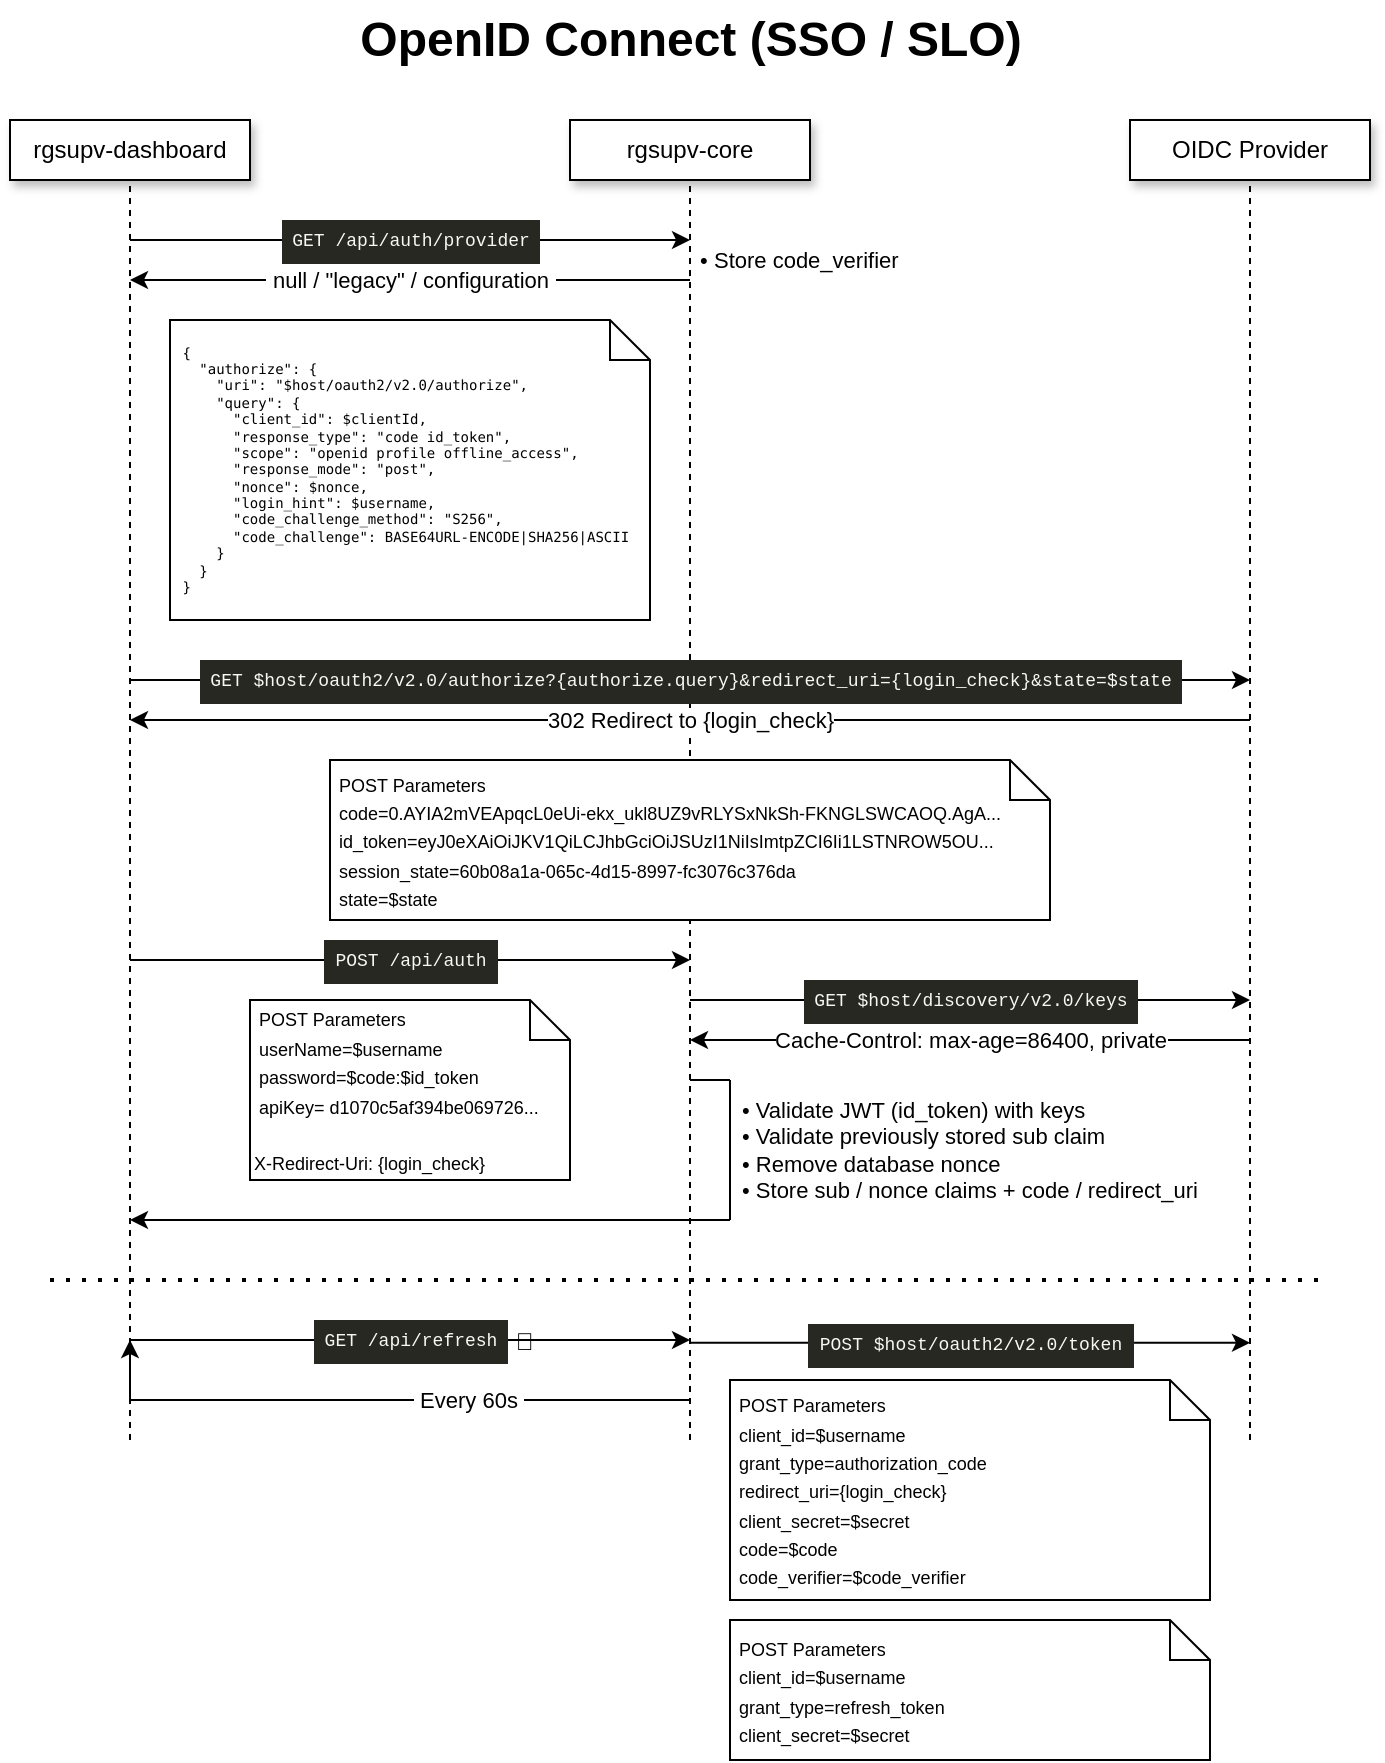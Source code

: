 <mxfile version="21.0.10" type="github"><diagram name="Page-1" id="0rqpPPYNE5eWZq-o4eVZ"><mxGraphModel dx="954" dy="623" grid="1" gridSize="10" guides="1" tooltips="1" connect="1" arrows="1" fold="1" page="1" pageScale="1" pageWidth="827" pageHeight="1169" math="0" shadow="0"><root><mxCell id="0"/><mxCell id="1" parent="0"/><mxCell id="JdvGjhdQ9w-dd_1g16pe-1" value="rgsupv-dashboard" style="rounded=0;whiteSpace=wrap;html=1;shadow=1;glass=0;perimeterSpacing=0;strokeColor=default;" parent="1" vertex="1"><mxGeometry x="40" y="80" width="120" height="30" as="geometry"/></mxCell><mxCell id="JdvGjhdQ9w-dd_1g16pe-2" value="rgsupv-core" style="rounded=0;whiteSpace=wrap;html=1;shadow=1;" parent="1" vertex="1"><mxGeometry x="320" y="80" width="120" height="30" as="geometry"/></mxCell><mxCell id="JdvGjhdQ9w-dd_1g16pe-3" value="" style="endArrow=classic;html=1;rounded=0;" parent="1" edge="1"><mxGeometry width="50" height="50" relative="1" as="geometry"><mxPoint x="100" y="140" as="sourcePoint"/><mxPoint x="380" y="140" as="targetPoint"/></mxGeometry></mxCell><mxCell id="JdvGjhdQ9w-dd_1g16pe-9" value="&lt;div style=&quot;color: rgb(248, 248, 242); background-color: rgb(39, 40, 34); font-family: Menlo, Monaco, &amp;quot;Courier New&amp;quot;, monospace; line-height: 21px;&quot;&gt;&lt;font style=&quot;font-size: 9px;&quot;&gt;&amp;nbsp;GET /api/auth/provider&amp;nbsp;&lt;/font&gt;&lt;/div&gt;" style="edgeLabel;html=1;align=center;verticalAlign=middle;resizable=0;points=[];" parent="JdvGjhdQ9w-dd_1g16pe-3" vertex="1" connectable="0"><mxGeometry relative="1" as="geometry"><mxPoint as="offset"/></mxGeometry></mxCell><mxCell id="JdvGjhdQ9w-dd_1g16pe-4" value="" style="endArrow=none;dashed=1;html=1;rounded=0;entryX=0.5;entryY=1;entryDx=0;entryDy=0;" parent="1" target="JdvGjhdQ9w-dd_1g16pe-1" edge="1"><mxGeometry width="50" height="50" relative="1" as="geometry"><mxPoint x="100" y="740" as="sourcePoint"/><mxPoint x="440" y="270" as="targetPoint"/></mxGeometry></mxCell><mxCell id="JdvGjhdQ9w-dd_1g16pe-7" value="" style="endArrow=none;dashed=1;html=1;rounded=0;entryX=0.5;entryY=1;entryDx=0;entryDy=0;" parent="1" target="JdvGjhdQ9w-dd_1g16pe-2" edge="1"><mxGeometry width="50" height="50" relative="1" as="geometry"><mxPoint x="380" y="740" as="sourcePoint"/><mxPoint x="440" y="270" as="targetPoint"/></mxGeometry></mxCell><mxCell id="JdvGjhdQ9w-dd_1g16pe-8" value="OpenID Connect (SSO / SLO)" style="text;strokeColor=none;fillColor=none;html=1;fontSize=24;fontStyle=1;verticalAlign=middle;align=center;" parent="1" vertex="1"><mxGeometry x="40" y="20" width="680" height="40" as="geometry"/></mxCell><mxCell id="JdvGjhdQ9w-dd_1g16pe-13" value="" style="group" parent="1" vertex="1" connectable="0"><mxGeometry x="100" y="160" width="280" height="170" as="geometry"/></mxCell><mxCell id="JdvGjhdQ9w-dd_1g16pe-10" value="" style="endArrow=classic;html=1;rounded=0;" parent="JdvGjhdQ9w-dd_1g16pe-13" edge="1"><mxGeometry width="50" height="50" relative="1" as="geometry"><mxPoint x="280" as="sourcePoint"/><mxPoint as="targetPoint"/></mxGeometry></mxCell><mxCell id="JdvGjhdQ9w-dd_1g16pe-11" value="&amp;nbsp;null / &quot;legacy&quot; / configuration&amp;nbsp;" style="edgeLabel;html=1;align=center;verticalAlign=middle;resizable=0;points=[];" parent="JdvGjhdQ9w-dd_1g16pe-10" vertex="1" connectable="0"><mxGeometry relative="1" as="geometry"><mxPoint as="offset"/></mxGeometry></mxCell><mxCell id="JdvGjhdQ9w-dd_1g16pe-12" value="&lt;pre style=&quot;font-size: 7px;&quot;&gt;&lt;span style=&quot;background-color: initial;&quot;&gt;&lt;font style=&quot;font-size: 7px;&quot;&gt; {&lt;br&gt;&lt;/font&gt;&lt;/span&gt;&lt;span style=&quot;background-color: initial;&quot;&gt;&lt;font style=&quot;font-size: 7px;&quot;&gt;&amp;nbsp;  &quot;authorize&quot;: {&lt;br&gt;&lt;/font&gt;&lt;/span&gt;&lt;font style=&quot;font-size: 7px;&quot;&gt;&amp;nbsp;  &amp;nbsp; &quot;uri&quot;: &quot;$host/oauth2/v2.0/authorize&quot;,&lt;br&gt;&lt;/font&gt;&lt;font style=&quot;font-size: 7px;&quot;&gt;&amp;nbsp; &amp;nbsp;  &quot;query&quot;: {&lt;br&gt;&lt;/font&gt;&lt;font style=&quot;font-size: 7px;&quot;&gt;&amp;nbsp; &amp;nbsp;  &amp;nbsp; &quot;client_id&quot;: $clientId,&lt;br&gt;&lt;/font&gt;&lt;font style=&quot;font-size: 7px;&quot;&gt;&amp;nbsp; &amp;nbsp;  &amp;nbsp; &quot;response_type&quot;: &quot;code id_token&quot;,&lt;br&gt;&lt;/font&gt;&lt;font style=&quot;font-size: 7px;&quot;&gt;&amp;nbsp; &amp;nbsp;  &amp;nbsp; &quot;scope&quot;: &quot;openid profile offline_access&quot;,&lt;br&gt;&lt;/font&gt;&lt;font style=&quot;font-size: 7px;&quot;&gt;&amp;nbsp; &amp;nbsp;  &amp;nbsp; &quot;response_mode&quot;: &quot;post&quot;,&lt;br&gt;&lt;/font&gt;&lt;font style=&quot;font-size: 7px;&quot;&gt;&amp;nbsp; &amp;nbsp;  &amp;nbsp; &quot;nonce&quot;: $nonce,&lt;br&gt;&lt;/font&gt;&lt;font style=&quot;font-size: 7px;&quot;&gt;&amp;nbsp; &amp;nbsp;  &amp;nbsp; &quot;login_hint&quot;: $username,&lt;br&gt;&lt;/font&gt;&lt;font style=&quot;font-size: 7px;&quot;&gt;&amp;nbsp; &amp;nbsp;  &amp;nbsp; &quot;code_challenge_method&quot;: &quot;S256&quot;,&lt;br&gt;&lt;/font&gt;&lt;font style=&quot;font-size: 7px;&quot;&gt;&amp;nbsp; &amp;nbsp;  &amp;nbsp; &quot;code_challenge&quot;:&amp;nbsp;BASE64URL-ENCODE|SHA256|ASCII&lt;br&gt;&lt;/font&gt;&lt;font style=&quot;font-size: 7px;&quot;&gt;&amp;nbsp; &amp;nbsp;  }&amp;nbsp;&lt;br&gt;&lt;/font&gt;&lt;span style=&quot;background-color: initial;&quot;&gt;&lt;font style=&quot;font-size: 7px;&quot;&gt;&amp;nbsp;  }&lt;br&gt;&lt;/font&gt;&lt;/span&gt;&lt;span style=&quot;background-color: initial;&quot;&gt;&lt;font style=&quot;font-size: 7px;&quot;&gt; }&lt;/font&gt;&lt;/span&gt;&lt;/pre&gt;" style="shape=note;size=20;whiteSpace=wrap;html=1;align=left;" parent="JdvGjhdQ9w-dd_1g16pe-13" vertex="1"><mxGeometry x="20" y="20" width="240" height="150" as="geometry"/></mxCell><mxCell id="JdvGjhdQ9w-dd_1g16pe-14" value="OIDC Provider" style="rounded=0;whiteSpace=wrap;html=1;shadow=1;glass=0;perimeterSpacing=0;strokeColor=default;" parent="1" vertex="1"><mxGeometry x="600" y="80" width="120" height="30" as="geometry"/></mxCell><mxCell id="JdvGjhdQ9w-dd_1g16pe-15" value="" style="endArrow=none;dashed=1;html=1;rounded=0;entryX=0.5;entryY=1;entryDx=0;entryDy=0;" parent="1" target="JdvGjhdQ9w-dd_1g16pe-14" edge="1"><mxGeometry width="50" height="50" relative="1" as="geometry"><mxPoint x="660" y="740" as="sourcePoint"/><mxPoint x="1000" y="270" as="targetPoint"/></mxGeometry></mxCell><mxCell id="JdvGjhdQ9w-dd_1g16pe-16" value="" style="endArrow=classic;html=1;rounded=0;" parent="1" edge="1"><mxGeometry width="50" height="50" relative="1" as="geometry"><mxPoint x="100" y="360" as="sourcePoint"/><mxPoint x="660" y="360" as="targetPoint"/></mxGeometry></mxCell><mxCell id="JdvGjhdQ9w-dd_1g16pe-17" value="&lt;div style=&quot;color: rgb(248, 248, 242); background-color: rgb(39, 40, 34); font-family: Menlo, Monaco, &amp;quot;Courier New&amp;quot;, monospace; line-height: 21px;&quot;&gt;&lt;font style=&quot;font-size: 9px;&quot;&gt;&amp;nbsp;GET $host/oauth2/v2.0/authorize?{authorize.query}&amp;amp;redirect_uri={login_check}&amp;amp;state=$state&amp;nbsp;&lt;/font&gt;&lt;/div&gt;" style="edgeLabel;html=1;align=center;verticalAlign=middle;resizable=0;points=[];" parent="JdvGjhdQ9w-dd_1g16pe-16" vertex="1" connectable="0"><mxGeometry relative="1" as="geometry"><mxPoint as="offset"/></mxGeometry></mxCell><mxCell id="JdvGjhdQ9w-dd_1g16pe-30" value="" style="group" parent="1" vertex="1" connectable="0"><mxGeometry x="100" y="380" width="560" height="100" as="geometry"/></mxCell><mxCell id="JdvGjhdQ9w-dd_1g16pe-26" value="" style="endArrow=classic;html=1;rounded=0;" parent="JdvGjhdQ9w-dd_1g16pe-30" edge="1"><mxGeometry width="50" height="50" relative="1" as="geometry"><mxPoint x="560" as="sourcePoint"/><mxPoint as="targetPoint"/></mxGeometry></mxCell><mxCell id="JdvGjhdQ9w-dd_1g16pe-27" value="302 Redirect to {login_check}" style="edgeLabel;html=1;align=center;verticalAlign=middle;resizable=0;points=[];" parent="JdvGjhdQ9w-dd_1g16pe-26" vertex="1" connectable="0"><mxGeometry relative="1" as="geometry"><mxPoint as="offset"/></mxGeometry></mxCell><mxCell id="JdvGjhdQ9w-dd_1g16pe-29" value="&lt;font style=&quot;font-size: 9px;&quot;&gt;&amp;nbsp;POST Parameters&lt;br&gt;&amp;nbsp;code=0.AYIA2mVEApqcL0eUi-ekx_ukl8UZ9vRLYSxNkSh-FKNGLSWCAOQ.AgA...&lt;br&gt;&amp;nbsp;id_token=eyJ0eXAiOiJKV1QiLCJhbGciOiJSUzI1NiIsImtpZCI6Ii1LSTNROW5OU...&lt;br&gt;&amp;nbsp;session_state=60b08a1a-065c-4d15-8997-fc3076c376da&lt;br&gt;&amp;nbsp;state=$state&lt;/font&gt;" style="shape=note;size=20;whiteSpace=wrap;html=1;align=left;" parent="JdvGjhdQ9w-dd_1g16pe-30" vertex="1"><mxGeometry x="100" y="20" width="360" height="80" as="geometry"/></mxCell><mxCell id="JdvGjhdQ9w-dd_1g16pe-31" value="" style="endArrow=classic;html=1;rounded=0;" parent="1" edge="1"><mxGeometry width="50" height="50" relative="1" as="geometry"><mxPoint x="100" y="500" as="sourcePoint"/><mxPoint x="380" y="500" as="targetPoint"/></mxGeometry></mxCell><mxCell id="JdvGjhdQ9w-dd_1g16pe-32" value="&lt;div style=&quot;color: rgb(248, 248, 242); background-color: rgb(39, 40, 34); font-family: Menlo, Monaco, &amp;quot;Courier New&amp;quot;, monospace; line-height: 21px;&quot;&gt;&lt;font style=&quot;font-size: 9px;&quot;&gt;&amp;nbsp;POST /api/auth&amp;nbsp;&lt;/font&gt;&lt;/div&gt;" style="edgeLabel;html=1;align=center;verticalAlign=middle;resizable=0;points=[];" parent="JdvGjhdQ9w-dd_1g16pe-31" vertex="1" connectable="0"><mxGeometry relative="1" as="geometry"><mxPoint as="offset"/></mxGeometry></mxCell><mxCell id="JdvGjhdQ9w-dd_1g16pe-37" value="&lt;font style=&quot;font-size: 9px;&quot;&gt;&lt;font style=&quot;font-size: 9px;&quot;&gt;&amp;nbsp;POST Parameters&lt;/font&gt;&lt;br&gt;&lt;font style=&quot;font-size: 9px;&quot;&gt;&amp;nbsp;userName=$username&lt;/font&gt;&lt;br&gt;&lt;font style=&quot;font-size: 9px;&quot;&gt;&amp;nbsp;password=$code:$id_token&lt;/font&gt;&lt;br&gt;&lt;font style=&quot;font-size: 9px;&quot;&gt;&amp;nbsp;apiKey=&amp;nbsp;d1070c5af394be069726...&lt;br&gt;&lt;/font&gt;&lt;br&gt;X-Redirect-Uri: {login_check}&lt;br&gt;&lt;/font&gt;" style="shape=note;size=20;whiteSpace=wrap;html=1;align=left;" parent="1" vertex="1"><mxGeometry x="160" y="520" width="160" height="90" as="geometry"/></mxCell><mxCell id="JdvGjhdQ9w-dd_1g16pe-38" value="" style="endArrow=classic;html=1;rounded=0;" parent="1" edge="1"><mxGeometry width="50" height="50" relative="1" as="geometry"><mxPoint x="380" y="520" as="sourcePoint"/><mxPoint x="660" y="520" as="targetPoint"/></mxGeometry></mxCell><mxCell id="JdvGjhdQ9w-dd_1g16pe-39" value="&lt;div style=&quot;color: rgb(248, 248, 242); background-color: rgb(39, 40, 34); font-family: Menlo, Monaco, &amp;quot;Courier New&amp;quot;, monospace; line-height: 21px;&quot;&gt;&lt;font style=&quot;font-size: 9px;&quot;&gt;&amp;nbsp;GET $host/discovery/v2.0/keys&amp;nbsp;&lt;/font&gt;&lt;/div&gt;" style="edgeLabel;html=1;align=center;verticalAlign=middle;resizable=0;points=[];" parent="JdvGjhdQ9w-dd_1g16pe-38" vertex="1" connectable="0"><mxGeometry relative="1" as="geometry"><mxPoint as="offset"/></mxGeometry></mxCell><mxCell id="JdvGjhdQ9w-dd_1g16pe-41" value="" style="endArrow=classic;html=1;rounded=0;" parent="1" edge="1"><mxGeometry width="50" height="50" relative="1" as="geometry"><mxPoint x="400" y="630" as="sourcePoint"/><mxPoint x="100" y="630" as="targetPoint"/></mxGeometry></mxCell><mxCell id="JdvGjhdQ9w-dd_1g16pe-43" value="" style="endArrow=classic;html=1;rounded=0;" parent="1" edge="1"><mxGeometry width="50" height="50" relative="1" as="geometry"><mxPoint x="660" y="540" as="sourcePoint"/><mxPoint x="380" y="540" as="targetPoint"/></mxGeometry></mxCell><mxCell id="JdvGjhdQ9w-dd_1g16pe-44" value="Cache-Control: max-age=86400, private" style="edgeLabel;html=1;align=center;verticalAlign=middle;resizable=0;points=[];" parent="JdvGjhdQ9w-dd_1g16pe-43" vertex="1" connectable="0"><mxGeometry relative="1" as="geometry"><mxPoint as="offset"/></mxGeometry></mxCell><mxCell id="JdvGjhdQ9w-dd_1g16pe-46" value="" style="endArrow=none;html=1;rounded=0;" parent="1" edge="1"><mxGeometry width="50" height="50" relative="1" as="geometry"><mxPoint x="380" y="560" as="sourcePoint"/><mxPoint x="400" y="560" as="targetPoint"/></mxGeometry></mxCell><mxCell id="JdvGjhdQ9w-dd_1g16pe-48" value="" style="endArrow=none;html=1;rounded=0;" parent="1" edge="1"><mxGeometry width="50" height="50" relative="1" as="geometry"><mxPoint x="400" y="560" as="sourcePoint"/><mxPoint x="400" y="630" as="targetPoint"/></mxGeometry></mxCell><mxCell id="JdvGjhdQ9w-dd_1g16pe-51" value="&lt;div style=&quot;font-size: 11px;&quot;&gt;&lt;font style=&quot;font-size: 11px;&quot;&gt;&lt;span style=&quot;background-color: initial;&quot;&gt;•&lt;/span&gt;&lt;span style=&quot;background-color: initial;&quot;&gt;&amp;nbsp;Validate JWT (id_token) with keys&lt;br&gt;• Validate previously stored sub claim&lt;br&gt;&lt;/span&gt;&lt;/font&gt;&lt;/div&gt;&lt;div style=&quot;font-size: 11px;&quot;&gt;&lt;font style=&quot;font-size: 11px;&quot;&gt;&lt;span style=&quot;background-color: initial;&quot;&gt;• Remove database nonce&amp;nbsp;&lt;br&gt;&lt;/span&gt;&lt;/font&gt;&lt;/div&gt;&lt;font style=&quot;font-size: 11px;&quot;&gt;&lt;div style=&quot;&quot;&gt;&lt;span style=&quot;background-color: initial;&quot;&gt;•&amp;nbsp;&lt;/span&gt;&lt;span style=&quot;background-color: initial;&quot;&gt;Store sub / nonce claims + code / redirect_uri&lt;/span&gt;&lt;/div&gt;&lt;/font&gt;" style="text;html=1;strokeColor=none;fillColor=none;align=left;verticalAlign=middle;whiteSpace=wrap;rounded=0;" parent="1" vertex="1"><mxGeometry x="404" y="570" width="246" height="50" as="geometry"/></mxCell><mxCell id="JdvGjhdQ9w-dd_1g16pe-55" value="" style="endArrow=classic;html=1;rounded=0;" parent="1" edge="1"><mxGeometry width="50" height="50" relative="1" as="geometry"><mxPoint x="100" y="690" as="sourcePoint"/><mxPoint x="380" y="690" as="targetPoint"/></mxGeometry></mxCell><mxCell id="JdvGjhdQ9w-dd_1g16pe-56" value="&lt;div style=&quot;color: rgb(248, 248, 242); background-color: rgb(39, 40, 34); font-family: Menlo, Monaco, &amp;quot;Courier New&amp;quot;, monospace; line-height: 21px;&quot;&gt;&lt;font style=&quot;font-size: 9px;&quot;&gt;&amp;nbsp;GET /api/refresh&amp;nbsp;&lt;/font&gt;&lt;/div&gt;" style="edgeLabel;html=1;align=center;verticalAlign=middle;resizable=0;points=[];" parent="JdvGjhdQ9w-dd_1g16pe-55" vertex="1" connectable="0"><mxGeometry relative="1" as="geometry"><mxPoint as="offset"/></mxGeometry></mxCell><mxCell id="JdvGjhdQ9w-dd_1g16pe-57" value="" style="endArrow=none;dashed=1;html=1;dashPattern=1 3;strokeWidth=2;rounded=0;" parent="1" edge="1"><mxGeometry width="50" height="50" relative="1" as="geometry"><mxPoint x="60" y="660" as="sourcePoint"/><mxPoint x="700" y="660" as="targetPoint"/></mxGeometry></mxCell><mxCell id="JdvGjhdQ9w-dd_1g16pe-60" value="🔐" style="text;whiteSpace=wrap;html=1;" parent="1" vertex="1"><mxGeometry x="291" y="677" width="20" height="30" as="geometry"/></mxCell><mxCell id="JdvGjhdQ9w-dd_1g16pe-69" value="&amp;nbsp;Every 60s&amp;nbsp;" style="endArrow=classic;html=1;rounded=0;align=center;" parent="1" edge="1"><mxGeometry x="-0.282" width="50" height="50" relative="1" as="geometry"><mxPoint x="380" y="720" as="sourcePoint"/><mxPoint x="100" y="690" as="targetPoint"/><Array as="points"><mxPoint x="100" y="720"/></Array><mxPoint as="offset"/></mxGeometry></mxCell><mxCell id="JdvGjhdQ9w-dd_1g16pe-70" value="" style="endArrow=classic;html=1;rounded=0;" parent="1" edge="1"><mxGeometry width="50" height="50" relative="1" as="geometry"><mxPoint x="380" y="691.41" as="sourcePoint"/><mxPoint x="660" y="691.41" as="targetPoint"/></mxGeometry></mxCell><mxCell id="JdvGjhdQ9w-dd_1g16pe-71" value="&lt;div style=&quot;color: rgb(248, 248, 242); background-color: rgb(39, 40, 34); font-family: Menlo, Monaco, &amp;quot;Courier New&amp;quot;, monospace; line-height: 21px;&quot;&gt;&lt;font style=&quot;font-size: 9px;&quot;&gt;&amp;nbsp;POST $host/oauth2/v2.0/token&amp;nbsp;&lt;/font&gt;&lt;/div&gt;" style="edgeLabel;html=1;align=center;verticalAlign=middle;resizable=0;points=[];" parent="JdvGjhdQ9w-dd_1g16pe-70" vertex="1" connectable="0"><mxGeometry relative="1" as="geometry"><mxPoint as="offset"/></mxGeometry></mxCell><mxCell id="JdvGjhdQ9w-dd_1g16pe-72" value="&lt;font style=&quot;font-size: 9px;&quot;&gt;&lt;font style=&quot;font-size: 9px;&quot;&gt;&amp;nbsp;POST Parameters&lt;/font&gt;&lt;br&gt;&lt;font style=&quot;font-size: 9px;&quot;&gt;&amp;nbsp;client_id=$username&lt;/font&gt;&lt;br&gt;&lt;font style=&quot;font-size: 9px;&quot;&gt;&amp;nbsp;grant_type=authorization_code&lt;br&gt;&lt;/font&gt;&amp;nbsp;redirect_uri={login_check}&lt;br&gt;&lt;font style=&quot;font-size: 9px;&quot;&gt;&amp;nbsp;client_secret=$secret&lt;br&gt;&lt;/font&gt;&amp;nbsp;code=$code&lt;br&gt;&amp;nbsp;code_verifier=$code_verifier&lt;br&gt;&lt;/font&gt;" style="shape=note;size=20;whiteSpace=wrap;html=1;align=left;" parent="1" vertex="1"><mxGeometry x="400" y="710" width="240" height="110" as="geometry"/></mxCell><mxCell id="JdvGjhdQ9w-dd_1g16pe-73" value="&lt;div style=&quot;font-size: 11px;&quot;&gt;&lt;font style=&quot;font-size: 11px;&quot;&gt;&lt;span style=&quot;background-color: initial;&quot;&gt;&amp;nbsp;•&lt;/span&gt;&lt;span style=&quot;background-color: initial;&quot;&gt;&amp;nbsp;Store code_verifier&lt;/span&gt;&lt;/font&gt;&lt;/div&gt;" style="text;html=1;strokeColor=none;fillColor=none;align=left;verticalAlign=middle;whiteSpace=wrap;rounded=0;" parent="1" vertex="1"><mxGeometry x="380" y="140" width="120" height="20" as="geometry"/></mxCell><mxCell id="JdvGjhdQ9w-dd_1g16pe-74" value="&lt;font style=&quot;font-size: 9px;&quot;&gt;&lt;font style=&quot;font-size: 9px;&quot;&gt;&amp;nbsp;POST Parameters&lt;/font&gt;&lt;br&gt;&lt;font style=&quot;font-size: 9px;&quot;&gt;&amp;nbsp;client_id=$username&lt;/font&gt;&lt;br&gt;&lt;font style=&quot;font-size: 9px;&quot;&gt;&amp;nbsp;grant_type=refresh_token&lt;/font&gt;&lt;br&gt;&lt;font style=&quot;font-size: 9px;&quot;&gt;&amp;nbsp;client_secret=$secret&lt;/font&gt;&lt;br&gt;&lt;/font&gt;" style="shape=note;size=20;whiteSpace=wrap;html=1;align=left;" parent="1" vertex="1"><mxGeometry x="400" y="830" width="240" height="70" as="geometry"/></mxCell></root></mxGraphModel></diagram></mxfile>